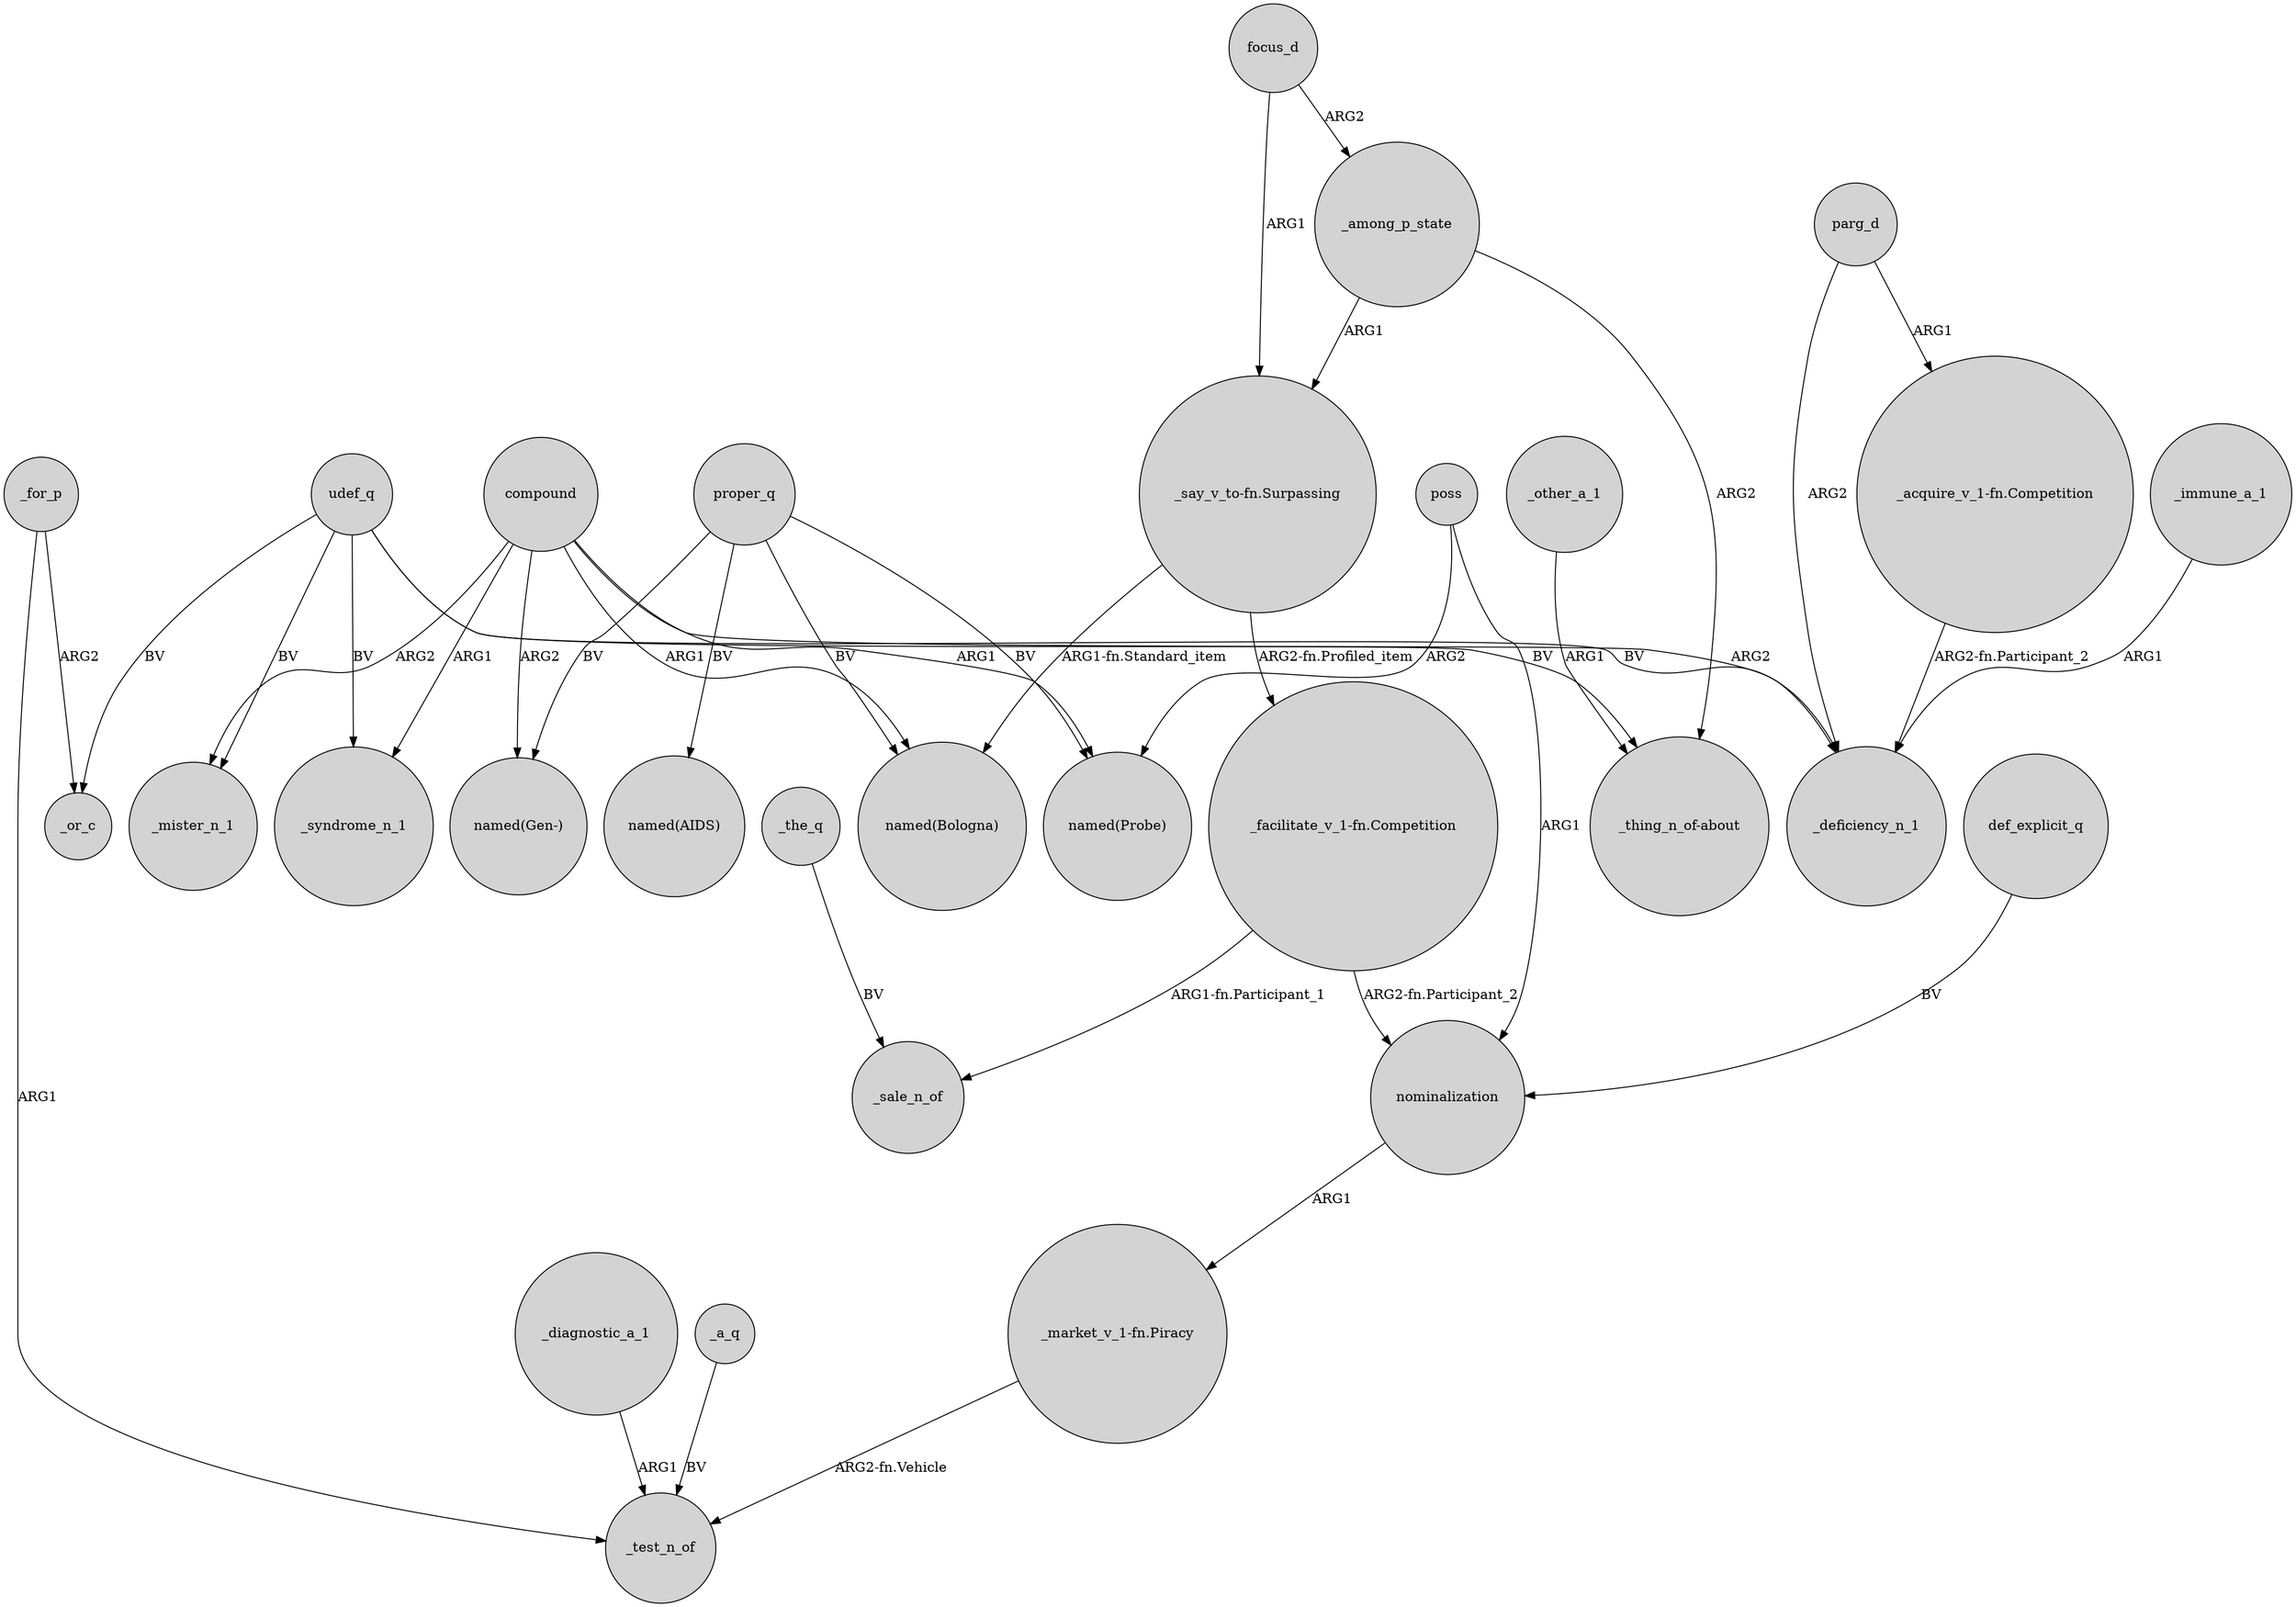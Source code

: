 digraph {
	node [shape=circle style=filled]
	udef_q -> _syndrome_n_1 [label=BV]
	_other_a_1 -> "_thing_n_of-about" [label=ARG1]
	compound -> _mister_n_1 [label=ARG2]
	"_facilitate_v_1-fn.Competition" -> _sale_n_of [label="ARG1-fn.Participant_1"]
	compound -> "named(Probe)" [label=ARG1]
	_diagnostic_a_1 -> _test_n_of [label=ARG1]
	compound -> _deficiency_n_1 [label=ARG2]
	_a_q -> _test_n_of [label=BV]
	_among_p_state -> "_thing_n_of-about" [label=ARG2]
	"_say_v_to-fn.Surpassing" -> "named(Bologna)" [label="ARG1-fn.Standard_item"]
	nominalization -> "_market_v_1-fn.Piracy" [label=ARG1]
	udef_q -> _mister_n_1 [label=BV]
	"_acquire_v_1-fn.Competition" -> _deficiency_n_1 [label="ARG2-fn.Participant_2"]
	_among_p_state -> "_say_v_to-fn.Surpassing" [label=ARG1]
	poss -> "named(Probe)" [label=ARG2]
	proper_q -> "named(Bologna)" [label=BV]
	poss -> nominalization [label=ARG1]
	"_say_v_to-fn.Surpassing" -> "_facilitate_v_1-fn.Competition" [label="ARG2-fn.Profiled_item"]
	udef_q -> _or_c [label=BV]
	compound -> "named(Gen-)" [label=ARG2]
	compound -> "named(Bologna)" [label=ARG1]
	proper_q -> "named(Probe)" [label=BV]
	udef_q -> _deficiency_n_1 [label=BV]
	_for_p -> _or_c [label=ARG2]
	_immune_a_1 -> _deficiency_n_1 [label=ARG1]
	parg_d -> _deficiency_n_1 [label=ARG2]
	"_market_v_1-fn.Piracy" -> _test_n_of [label="ARG2-fn.Vehicle"]
	_for_p -> _test_n_of [label=ARG1]
	def_explicit_q -> nominalization [label=BV]
	udef_q -> "_thing_n_of-about" [label=BV]
	compound -> _syndrome_n_1 [label=ARG1]
	"_facilitate_v_1-fn.Competition" -> nominalization [label="ARG2-fn.Participant_2"]
	focus_d -> "_say_v_to-fn.Surpassing" [label=ARG1]
	parg_d -> "_acquire_v_1-fn.Competition" [label=ARG1]
	focus_d -> _among_p_state [label=ARG2]
	proper_q -> "named(AIDS)" [label=BV]
	proper_q -> "named(Gen-)" [label=BV]
	_the_q -> _sale_n_of [label=BV]
}

